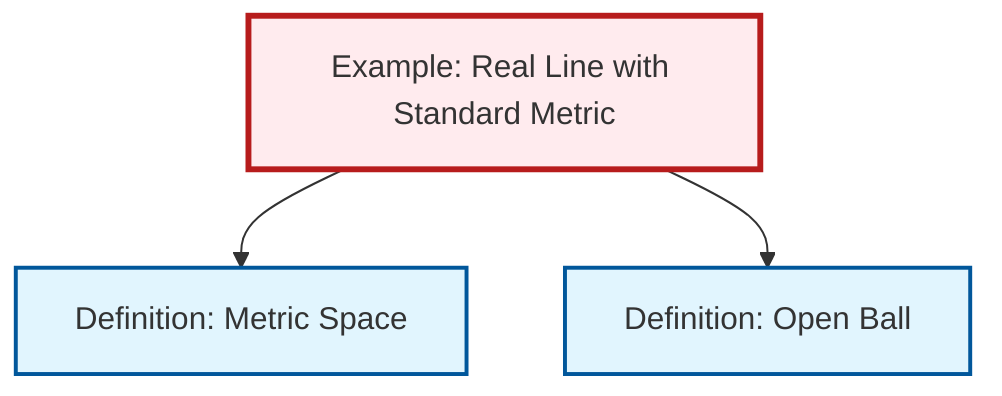 graph TD
    classDef definition fill:#e1f5fe,stroke:#01579b,stroke-width:2px
    classDef theorem fill:#f3e5f5,stroke:#4a148c,stroke-width:2px
    classDef axiom fill:#fff3e0,stroke:#e65100,stroke-width:2px
    classDef example fill:#e8f5e9,stroke:#1b5e20,stroke-width:2px
    classDef current fill:#ffebee,stroke:#b71c1c,stroke-width:3px
    def-metric-space["Definition: Metric Space"]:::definition
    def-open-ball["Definition: Open Ball"]:::definition
    ex-real-line-metric["Example: Real Line with Standard Metric"]:::example
    ex-real-line-metric --> def-metric-space
    ex-real-line-metric --> def-open-ball
    class ex-real-line-metric current